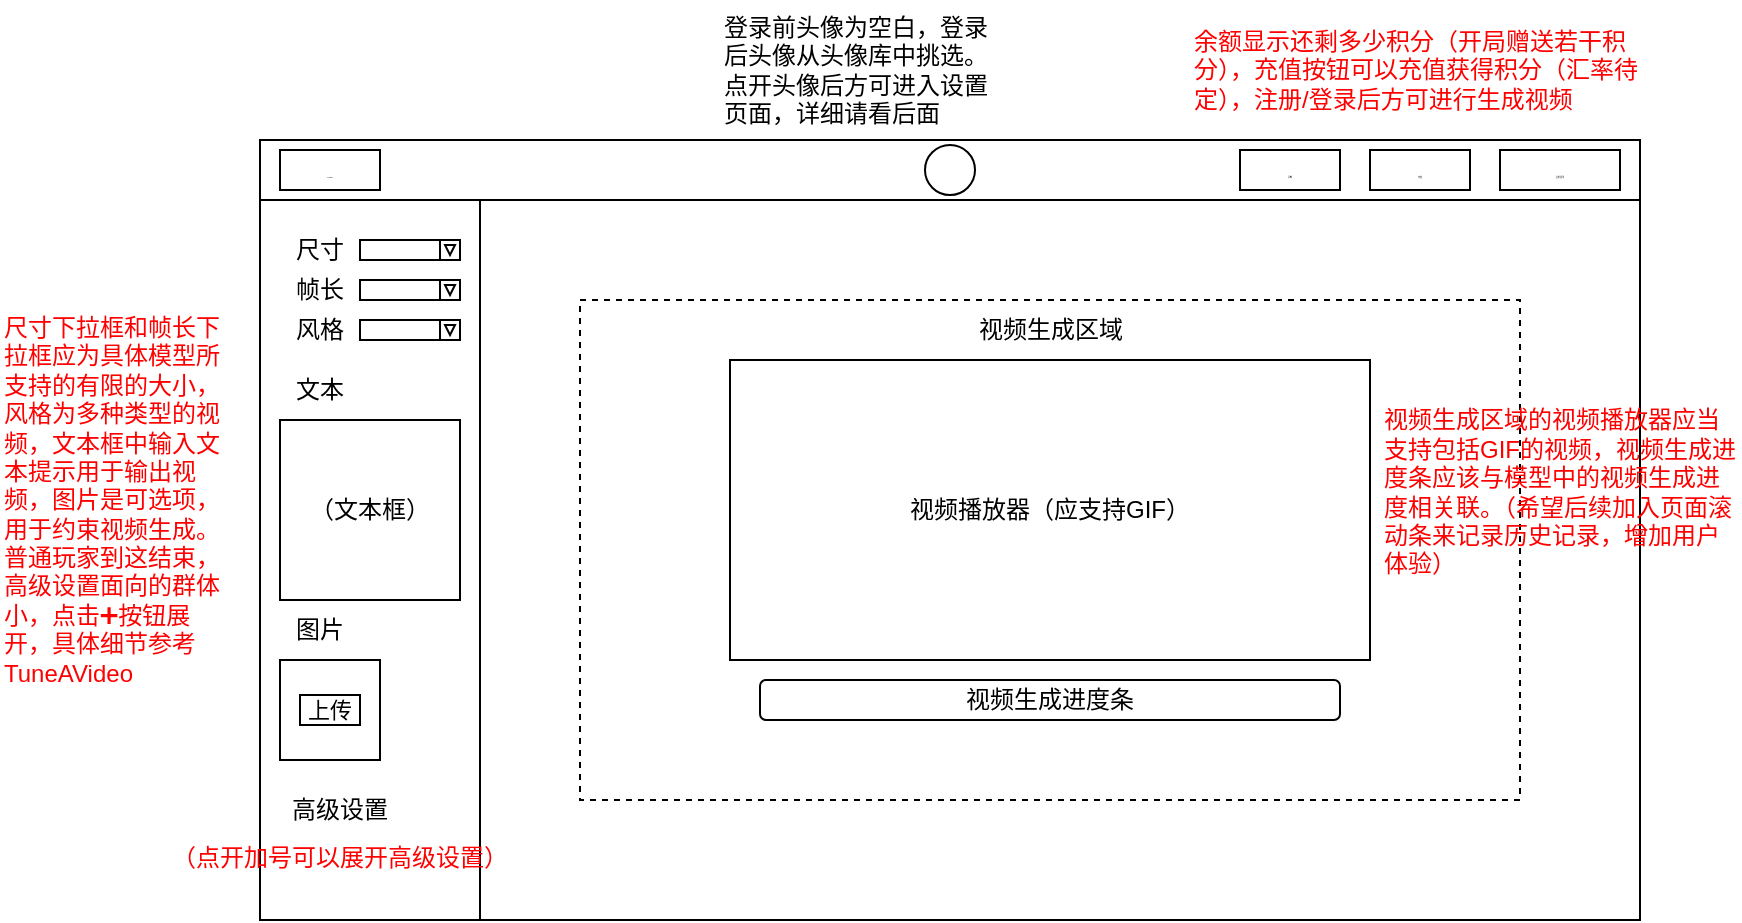 <mxfile version="21.6.2" type="github">
  <diagram name="第 1 页" id="0Yfzo06Rg9hAzA8gX3MO">
    <mxGraphModel dx="1669" dy="512" grid="1" gridSize="10" guides="1" tooltips="1" connect="1" arrows="1" fold="1" page="1" pageScale="1" pageWidth="827" pageHeight="1169" math="0" shadow="0">
      <root>
        <mxCell id="0" />
        <mxCell id="1" parent="0" />
        <mxCell id="ZgjSSMT6cTCHtLDz8DOs-2" value="" style="rounded=0;whiteSpace=wrap;html=1;" vertex="1" parent="1">
          <mxGeometry x="80" y="80" width="690" height="390" as="geometry" />
        </mxCell>
        <mxCell id="ZgjSSMT6cTCHtLDz8DOs-3" value="" style="rounded=0;whiteSpace=wrap;html=1;" vertex="1" parent="1">
          <mxGeometry x="80" y="80" width="690" height="30" as="geometry" />
        </mxCell>
        <mxCell id="ZgjSSMT6cTCHtLDz8DOs-4" value="" style="rounded=0;whiteSpace=wrap;html=1;" vertex="1" parent="1">
          <mxGeometry x="80" y="110" width="110" height="360" as="geometry" />
        </mxCell>
        <mxCell id="ZgjSSMT6cTCHtLDz8DOs-6" value="" style="rounded=0;whiteSpace=wrap;html=1;dashed=1;" vertex="1" parent="1">
          <mxGeometry x="240" y="160" width="470" height="250" as="geometry" />
        </mxCell>
        <mxCell id="ZgjSSMT6cTCHtLDz8DOs-7" value="视频播放器（应支持GIF）" style="rounded=0;whiteSpace=wrap;html=1;" vertex="1" parent="1">
          <mxGeometry x="315" y="190" width="320" height="150" as="geometry" />
        </mxCell>
        <mxCell id="ZgjSSMT6cTCHtLDz8DOs-8" value="视频生成进度条" style="rounded=1;whiteSpace=wrap;html=1;" vertex="1" parent="1">
          <mxGeometry x="330" y="350" width="290" height="20" as="geometry" />
        </mxCell>
        <mxCell id="ZgjSSMT6cTCHtLDz8DOs-11" value="&lt;font style=&quot;font-size: 1px;&quot;&gt;LOGO&lt;/font&gt;" style="rounded=0;whiteSpace=wrap;html=1;" vertex="1" parent="1">
          <mxGeometry x="90" y="85" width="50" height="20" as="geometry" />
        </mxCell>
        <mxCell id="ZgjSSMT6cTCHtLDz8DOs-13" value="&lt;font style=&quot;font-size: 1px;&quot;&gt;充值&lt;/font&gt;" style="rounded=0;whiteSpace=wrap;html=1;" vertex="1" parent="1">
          <mxGeometry x="635" y="85" width="50" height="20" as="geometry" />
        </mxCell>
        <mxCell id="ZgjSSMT6cTCHtLDz8DOs-14" value="&lt;span style=&quot;font-size: 1px;&quot;&gt;余额&lt;/span&gt;" style="rounded=0;whiteSpace=wrap;html=1;" vertex="1" parent="1">
          <mxGeometry x="570" y="85" width="50" height="20" as="geometry" />
        </mxCell>
        <mxCell id="ZgjSSMT6cTCHtLDz8DOs-15" value="&lt;span style=&quot;font-size: 1px;&quot;&gt;注册/登录&lt;/span&gt;" style="rounded=0;whiteSpace=wrap;html=1;" vertex="1" parent="1">
          <mxGeometry x="700" y="85" width="60" height="20" as="geometry" />
        </mxCell>
        <mxCell id="ZgjSSMT6cTCHtLDz8DOs-16" value="尺寸" style="text;html=1;strokeColor=none;fillColor=none;align=center;verticalAlign=middle;whiteSpace=wrap;rounded=0;" vertex="1" parent="1">
          <mxGeometry x="80" y="120" width="60" height="30" as="geometry" />
        </mxCell>
        <mxCell id="ZgjSSMT6cTCHtLDz8DOs-22" value="" style="group" vertex="1" connectable="0" parent="1">
          <mxGeometry x="130" y="130" width="50" height="10" as="geometry" />
        </mxCell>
        <mxCell id="ZgjSSMT6cTCHtLDz8DOs-17" value="" style="rounded=0;whiteSpace=wrap;html=1;" vertex="1" parent="ZgjSSMT6cTCHtLDz8DOs-22">
          <mxGeometry width="50" height="10" as="geometry" />
        </mxCell>
        <mxCell id="ZgjSSMT6cTCHtLDz8DOs-19" value="" style="whiteSpace=wrap;html=1;aspect=fixed;" vertex="1" parent="ZgjSSMT6cTCHtLDz8DOs-22">
          <mxGeometry x="40" width="10" height="10" as="geometry" />
        </mxCell>
        <mxCell id="ZgjSSMT6cTCHtLDz8DOs-20" value="" style="triangle;whiteSpace=wrap;html=1;rotation=90;" vertex="1" parent="ZgjSSMT6cTCHtLDz8DOs-22">
          <mxGeometry x="42.5" y="2.5" width="5" height="5" as="geometry" />
        </mxCell>
        <mxCell id="ZgjSSMT6cTCHtLDz8DOs-23" value="风格" style="text;html=1;strokeColor=none;fillColor=none;align=center;verticalAlign=middle;whiteSpace=wrap;rounded=0;" vertex="1" parent="1">
          <mxGeometry x="80" y="160" width="60" height="30" as="geometry" />
        </mxCell>
        <mxCell id="ZgjSSMT6cTCHtLDz8DOs-24" value="" style="group" vertex="1" connectable="0" parent="1">
          <mxGeometry x="130" y="170" width="50" height="10" as="geometry" />
        </mxCell>
        <mxCell id="ZgjSSMT6cTCHtLDz8DOs-25" value="" style="rounded=0;whiteSpace=wrap;html=1;" vertex="1" parent="ZgjSSMT6cTCHtLDz8DOs-24">
          <mxGeometry width="50" height="10" as="geometry" />
        </mxCell>
        <mxCell id="ZgjSSMT6cTCHtLDz8DOs-26" value="" style="whiteSpace=wrap;html=1;aspect=fixed;" vertex="1" parent="ZgjSSMT6cTCHtLDz8DOs-24">
          <mxGeometry x="40" width="10" height="10" as="geometry" />
        </mxCell>
        <mxCell id="ZgjSSMT6cTCHtLDz8DOs-27" value="" style="triangle;whiteSpace=wrap;html=1;rotation=90;" vertex="1" parent="ZgjSSMT6cTCHtLDz8DOs-24">
          <mxGeometry x="42.5" y="2.5" width="5" height="5" as="geometry" />
        </mxCell>
        <mxCell id="ZgjSSMT6cTCHtLDz8DOs-28" value="文本" style="text;html=1;strokeColor=none;fillColor=none;align=center;verticalAlign=middle;whiteSpace=wrap;rounded=0;" vertex="1" parent="1">
          <mxGeometry x="80" y="190" width="60" height="30" as="geometry" />
        </mxCell>
        <mxCell id="ZgjSSMT6cTCHtLDz8DOs-29" value="（文本框）" style="whiteSpace=wrap;html=1;aspect=fixed;" vertex="1" parent="1">
          <mxGeometry x="90" y="220" width="90" height="90" as="geometry" />
        </mxCell>
        <mxCell id="ZgjSSMT6cTCHtLDz8DOs-30" value="图片" style="text;html=1;strokeColor=none;fillColor=none;align=center;verticalAlign=middle;whiteSpace=wrap;rounded=0;" vertex="1" parent="1">
          <mxGeometry x="80" y="310" width="60" height="30" as="geometry" />
        </mxCell>
        <mxCell id="ZgjSSMT6cTCHtLDz8DOs-31" value="" style="whiteSpace=wrap;html=1;aspect=fixed;" vertex="1" parent="1">
          <mxGeometry x="90" y="340" width="50" height="50" as="geometry" />
        </mxCell>
        <mxCell id="ZgjSSMT6cTCHtLDz8DOs-32" value="&lt;p&gt;&lt;font style=&quot;font-size: 11px;&quot;&gt;上传&lt;/font&gt;&lt;/p&gt;" style="rounded=0;whiteSpace=wrap;html=1;" vertex="1" parent="1">
          <mxGeometry x="100" y="357.5" width="30" height="15" as="geometry" />
        </mxCell>
        <mxCell id="ZgjSSMT6cTCHtLDz8DOs-33" value="高级设置" style="text;html=1;strokeColor=none;fillColor=none;align=center;verticalAlign=middle;whiteSpace=wrap;rounded=0;" vertex="1" parent="1">
          <mxGeometry x="90" y="400" width="60" height="30" as="geometry" />
        </mxCell>
        <mxCell id="ZgjSSMT6cTCHtLDz8DOs-34" value="" style="shape=image;html=1;verticalAlign=top;verticalLabelPosition=bottom;labelBackgroundColor=#ffffff;imageAspect=0;aspect=fixed;image=https://cdn3.iconfinder.com/data/icons/user-interface-169/32/plus-128.png" vertex="1" parent="1">
          <mxGeometry x="80" y="406" width="18" height="18" as="geometry" />
        </mxCell>
        <mxCell id="ZgjSSMT6cTCHtLDz8DOs-35" value="&lt;font color=&quot;#ff0000&quot;&gt;（点开加号可以展开高级设置）&lt;/font&gt;" style="text;html=1;strokeColor=none;fillColor=none;align=center;verticalAlign=middle;whiteSpace=wrap;rounded=0;" vertex="1" parent="1">
          <mxGeometry x="35" y="424" width="170" height="30" as="geometry" />
        </mxCell>
        <mxCell id="ZgjSSMT6cTCHtLDz8DOs-36" value="&lt;font color=&quot;#ff0000&quot;&gt;余额显示还剩多少积分（开局赠送若干积分），充值按钮可以充值获得积分（汇率待定），注册/登录后方可进行生成视频&lt;/font&gt;" style="text;html=1;strokeColor=none;fillColor=none;align=left;verticalAlign=middle;whiteSpace=wrap;rounded=0;" vertex="1" parent="1">
          <mxGeometry x="545" y="10" width="230" height="70" as="geometry" />
        </mxCell>
        <mxCell id="ZgjSSMT6cTCHtLDz8DOs-37" value="&lt;div style=&quot;&quot;&gt;&lt;font color=&quot;#ff0000&quot;&gt;尺寸下拉框和帧长下拉框应为具体模型所支持的有限的大小，风格为多种类型的视频，文本框中输入文本提示用于输出视频，图片是可选项，用于约束视频生成。普通玩家到这结束，高级设置面向的群体小，点击➕按钮展开，具体细节参考TuneAVideo&lt;/font&gt;&lt;/div&gt;" style="text;html=1;strokeColor=none;fillColor=none;align=left;verticalAlign=middle;whiteSpace=wrap;rounded=0;" vertex="1" parent="1">
          <mxGeometry x="-50" y="130" width="110" height="260" as="geometry" />
        </mxCell>
        <mxCell id="ZgjSSMT6cTCHtLDz8DOs-38" value="帧长" style="text;html=1;strokeColor=none;fillColor=none;align=center;verticalAlign=middle;whiteSpace=wrap;rounded=0;" vertex="1" parent="1">
          <mxGeometry x="80" y="140" width="60" height="30" as="geometry" />
        </mxCell>
        <mxCell id="ZgjSSMT6cTCHtLDz8DOs-39" value="" style="group" vertex="1" connectable="0" parent="1">
          <mxGeometry x="130" y="150" width="50" height="10" as="geometry" />
        </mxCell>
        <mxCell id="ZgjSSMT6cTCHtLDz8DOs-40" value="" style="rounded=0;whiteSpace=wrap;html=1;" vertex="1" parent="ZgjSSMT6cTCHtLDz8DOs-39">
          <mxGeometry width="50" height="10" as="geometry" />
        </mxCell>
        <mxCell id="ZgjSSMT6cTCHtLDz8DOs-41" value="" style="whiteSpace=wrap;html=1;aspect=fixed;" vertex="1" parent="ZgjSSMT6cTCHtLDz8DOs-39">
          <mxGeometry x="40" width="10" height="10" as="geometry" />
        </mxCell>
        <mxCell id="ZgjSSMT6cTCHtLDz8DOs-42" value="" style="triangle;whiteSpace=wrap;html=1;rotation=90;" vertex="1" parent="ZgjSSMT6cTCHtLDz8DOs-39">
          <mxGeometry x="42.5" y="2.5" width="5" height="5" as="geometry" />
        </mxCell>
        <mxCell id="ZgjSSMT6cTCHtLDz8DOs-44" value="视频生成区域" style="text;html=1;strokeColor=none;fillColor=none;align=center;verticalAlign=middle;whiteSpace=wrap;rounded=0;" vertex="1" parent="1">
          <mxGeometry x="437.5" y="160" width="75" height="30" as="geometry" />
        </mxCell>
        <mxCell id="ZgjSSMT6cTCHtLDz8DOs-45" value="&lt;font color=&quot;#ff0000&quot;&gt;视频生成区域的视频播放器应当支持包括GIF的视频，视频生成进度条应该与模型中的视频生成进度相关联。（希望后续加入页面滚动条来记录历史记录，增加用户体验）&lt;/font&gt;" style="text;html=1;strokeColor=none;fillColor=none;align=left;verticalAlign=middle;whiteSpace=wrap;rounded=0;" vertex="1" parent="1">
          <mxGeometry x="640" y="170" width="180" height="172" as="geometry" />
        </mxCell>
        <mxCell id="ZgjSSMT6cTCHtLDz8DOs-46" value="" style="ellipse;whiteSpace=wrap;html=1;aspect=fixed;" vertex="1" parent="1">
          <mxGeometry x="412.5" y="82.5" width="25" height="25" as="geometry" />
        </mxCell>
        <mxCell id="ZgjSSMT6cTCHtLDz8DOs-47" value="登录前头像为空白，登录后头像从头像库中挑选。点开头像后方可进入设置页面，详细请看后面" style="text;html=1;strokeColor=none;fillColor=none;align=left;verticalAlign=middle;whiteSpace=wrap;rounded=0;" vertex="1" parent="1">
          <mxGeometry x="310" y="20" width="140" height="50" as="geometry" />
        </mxCell>
      </root>
    </mxGraphModel>
  </diagram>
</mxfile>
